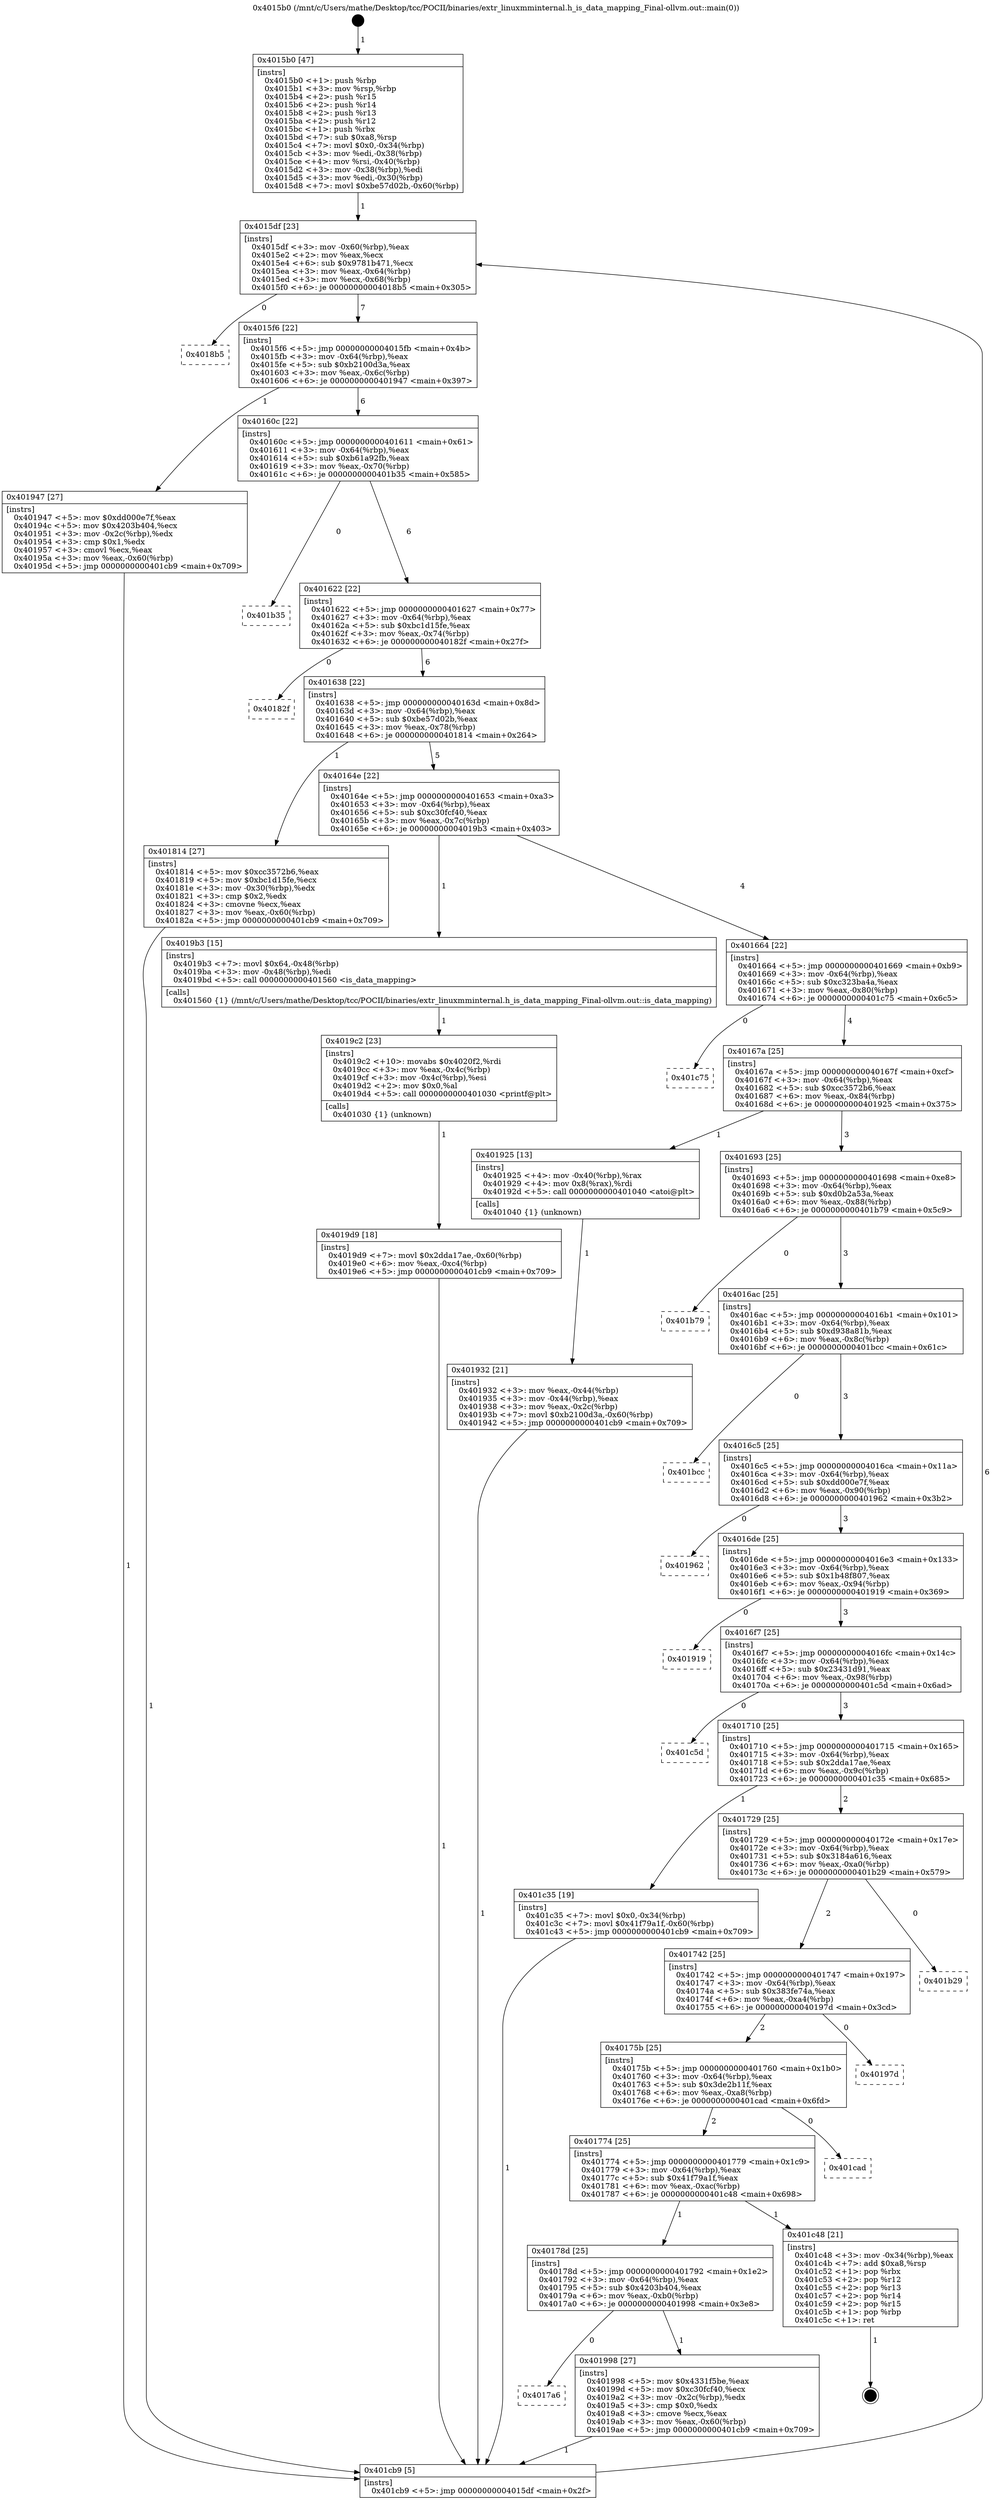 digraph "0x4015b0" {
  label = "0x4015b0 (/mnt/c/Users/mathe/Desktop/tcc/POCII/binaries/extr_linuxmminternal.h_is_data_mapping_Final-ollvm.out::main(0))"
  labelloc = "t"
  node[shape=record]

  Entry [label="",width=0.3,height=0.3,shape=circle,fillcolor=black,style=filled]
  "0x4015df" [label="{
     0x4015df [23]\l
     | [instrs]\l
     &nbsp;&nbsp;0x4015df \<+3\>: mov -0x60(%rbp),%eax\l
     &nbsp;&nbsp;0x4015e2 \<+2\>: mov %eax,%ecx\l
     &nbsp;&nbsp;0x4015e4 \<+6\>: sub $0x9781b471,%ecx\l
     &nbsp;&nbsp;0x4015ea \<+3\>: mov %eax,-0x64(%rbp)\l
     &nbsp;&nbsp;0x4015ed \<+3\>: mov %ecx,-0x68(%rbp)\l
     &nbsp;&nbsp;0x4015f0 \<+6\>: je 00000000004018b5 \<main+0x305\>\l
  }"]
  "0x4018b5" [label="{
     0x4018b5\l
  }", style=dashed]
  "0x4015f6" [label="{
     0x4015f6 [22]\l
     | [instrs]\l
     &nbsp;&nbsp;0x4015f6 \<+5\>: jmp 00000000004015fb \<main+0x4b\>\l
     &nbsp;&nbsp;0x4015fb \<+3\>: mov -0x64(%rbp),%eax\l
     &nbsp;&nbsp;0x4015fe \<+5\>: sub $0xb2100d3a,%eax\l
     &nbsp;&nbsp;0x401603 \<+3\>: mov %eax,-0x6c(%rbp)\l
     &nbsp;&nbsp;0x401606 \<+6\>: je 0000000000401947 \<main+0x397\>\l
  }"]
  Exit [label="",width=0.3,height=0.3,shape=circle,fillcolor=black,style=filled,peripheries=2]
  "0x401947" [label="{
     0x401947 [27]\l
     | [instrs]\l
     &nbsp;&nbsp;0x401947 \<+5\>: mov $0xdd000e7f,%eax\l
     &nbsp;&nbsp;0x40194c \<+5\>: mov $0x4203b404,%ecx\l
     &nbsp;&nbsp;0x401951 \<+3\>: mov -0x2c(%rbp),%edx\l
     &nbsp;&nbsp;0x401954 \<+3\>: cmp $0x1,%edx\l
     &nbsp;&nbsp;0x401957 \<+3\>: cmovl %ecx,%eax\l
     &nbsp;&nbsp;0x40195a \<+3\>: mov %eax,-0x60(%rbp)\l
     &nbsp;&nbsp;0x40195d \<+5\>: jmp 0000000000401cb9 \<main+0x709\>\l
  }"]
  "0x40160c" [label="{
     0x40160c [22]\l
     | [instrs]\l
     &nbsp;&nbsp;0x40160c \<+5\>: jmp 0000000000401611 \<main+0x61\>\l
     &nbsp;&nbsp;0x401611 \<+3\>: mov -0x64(%rbp),%eax\l
     &nbsp;&nbsp;0x401614 \<+5\>: sub $0xb61a92fb,%eax\l
     &nbsp;&nbsp;0x401619 \<+3\>: mov %eax,-0x70(%rbp)\l
     &nbsp;&nbsp;0x40161c \<+6\>: je 0000000000401b35 \<main+0x585\>\l
  }"]
  "0x4019d9" [label="{
     0x4019d9 [18]\l
     | [instrs]\l
     &nbsp;&nbsp;0x4019d9 \<+7\>: movl $0x2dda17ae,-0x60(%rbp)\l
     &nbsp;&nbsp;0x4019e0 \<+6\>: mov %eax,-0xc4(%rbp)\l
     &nbsp;&nbsp;0x4019e6 \<+5\>: jmp 0000000000401cb9 \<main+0x709\>\l
  }"]
  "0x401b35" [label="{
     0x401b35\l
  }", style=dashed]
  "0x401622" [label="{
     0x401622 [22]\l
     | [instrs]\l
     &nbsp;&nbsp;0x401622 \<+5\>: jmp 0000000000401627 \<main+0x77\>\l
     &nbsp;&nbsp;0x401627 \<+3\>: mov -0x64(%rbp),%eax\l
     &nbsp;&nbsp;0x40162a \<+5\>: sub $0xbc1d15fe,%eax\l
     &nbsp;&nbsp;0x40162f \<+3\>: mov %eax,-0x74(%rbp)\l
     &nbsp;&nbsp;0x401632 \<+6\>: je 000000000040182f \<main+0x27f\>\l
  }"]
  "0x4019c2" [label="{
     0x4019c2 [23]\l
     | [instrs]\l
     &nbsp;&nbsp;0x4019c2 \<+10\>: movabs $0x4020f2,%rdi\l
     &nbsp;&nbsp;0x4019cc \<+3\>: mov %eax,-0x4c(%rbp)\l
     &nbsp;&nbsp;0x4019cf \<+3\>: mov -0x4c(%rbp),%esi\l
     &nbsp;&nbsp;0x4019d2 \<+2\>: mov $0x0,%al\l
     &nbsp;&nbsp;0x4019d4 \<+5\>: call 0000000000401030 \<printf@plt\>\l
     | [calls]\l
     &nbsp;&nbsp;0x401030 \{1\} (unknown)\l
  }"]
  "0x40182f" [label="{
     0x40182f\l
  }", style=dashed]
  "0x401638" [label="{
     0x401638 [22]\l
     | [instrs]\l
     &nbsp;&nbsp;0x401638 \<+5\>: jmp 000000000040163d \<main+0x8d\>\l
     &nbsp;&nbsp;0x40163d \<+3\>: mov -0x64(%rbp),%eax\l
     &nbsp;&nbsp;0x401640 \<+5\>: sub $0xbe57d02b,%eax\l
     &nbsp;&nbsp;0x401645 \<+3\>: mov %eax,-0x78(%rbp)\l
     &nbsp;&nbsp;0x401648 \<+6\>: je 0000000000401814 \<main+0x264\>\l
  }"]
  "0x4017a6" [label="{
     0x4017a6\l
  }", style=dashed]
  "0x401814" [label="{
     0x401814 [27]\l
     | [instrs]\l
     &nbsp;&nbsp;0x401814 \<+5\>: mov $0xcc3572b6,%eax\l
     &nbsp;&nbsp;0x401819 \<+5\>: mov $0xbc1d15fe,%ecx\l
     &nbsp;&nbsp;0x40181e \<+3\>: mov -0x30(%rbp),%edx\l
     &nbsp;&nbsp;0x401821 \<+3\>: cmp $0x2,%edx\l
     &nbsp;&nbsp;0x401824 \<+3\>: cmovne %ecx,%eax\l
     &nbsp;&nbsp;0x401827 \<+3\>: mov %eax,-0x60(%rbp)\l
     &nbsp;&nbsp;0x40182a \<+5\>: jmp 0000000000401cb9 \<main+0x709\>\l
  }"]
  "0x40164e" [label="{
     0x40164e [22]\l
     | [instrs]\l
     &nbsp;&nbsp;0x40164e \<+5\>: jmp 0000000000401653 \<main+0xa3\>\l
     &nbsp;&nbsp;0x401653 \<+3\>: mov -0x64(%rbp),%eax\l
     &nbsp;&nbsp;0x401656 \<+5\>: sub $0xc30fcf40,%eax\l
     &nbsp;&nbsp;0x40165b \<+3\>: mov %eax,-0x7c(%rbp)\l
     &nbsp;&nbsp;0x40165e \<+6\>: je 00000000004019b3 \<main+0x403\>\l
  }"]
  "0x401cb9" [label="{
     0x401cb9 [5]\l
     | [instrs]\l
     &nbsp;&nbsp;0x401cb9 \<+5\>: jmp 00000000004015df \<main+0x2f\>\l
  }"]
  "0x4015b0" [label="{
     0x4015b0 [47]\l
     | [instrs]\l
     &nbsp;&nbsp;0x4015b0 \<+1\>: push %rbp\l
     &nbsp;&nbsp;0x4015b1 \<+3\>: mov %rsp,%rbp\l
     &nbsp;&nbsp;0x4015b4 \<+2\>: push %r15\l
     &nbsp;&nbsp;0x4015b6 \<+2\>: push %r14\l
     &nbsp;&nbsp;0x4015b8 \<+2\>: push %r13\l
     &nbsp;&nbsp;0x4015ba \<+2\>: push %r12\l
     &nbsp;&nbsp;0x4015bc \<+1\>: push %rbx\l
     &nbsp;&nbsp;0x4015bd \<+7\>: sub $0xa8,%rsp\l
     &nbsp;&nbsp;0x4015c4 \<+7\>: movl $0x0,-0x34(%rbp)\l
     &nbsp;&nbsp;0x4015cb \<+3\>: mov %edi,-0x38(%rbp)\l
     &nbsp;&nbsp;0x4015ce \<+4\>: mov %rsi,-0x40(%rbp)\l
     &nbsp;&nbsp;0x4015d2 \<+3\>: mov -0x38(%rbp),%edi\l
     &nbsp;&nbsp;0x4015d5 \<+3\>: mov %edi,-0x30(%rbp)\l
     &nbsp;&nbsp;0x4015d8 \<+7\>: movl $0xbe57d02b,-0x60(%rbp)\l
  }"]
  "0x401998" [label="{
     0x401998 [27]\l
     | [instrs]\l
     &nbsp;&nbsp;0x401998 \<+5\>: mov $0x4331f5be,%eax\l
     &nbsp;&nbsp;0x40199d \<+5\>: mov $0xc30fcf40,%ecx\l
     &nbsp;&nbsp;0x4019a2 \<+3\>: mov -0x2c(%rbp),%edx\l
     &nbsp;&nbsp;0x4019a5 \<+3\>: cmp $0x0,%edx\l
     &nbsp;&nbsp;0x4019a8 \<+3\>: cmove %ecx,%eax\l
     &nbsp;&nbsp;0x4019ab \<+3\>: mov %eax,-0x60(%rbp)\l
     &nbsp;&nbsp;0x4019ae \<+5\>: jmp 0000000000401cb9 \<main+0x709\>\l
  }"]
  "0x4019b3" [label="{
     0x4019b3 [15]\l
     | [instrs]\l
     &nbsp;&nbsp;0x4019b3 \<+7\>: movl $0x64,-0x48(%rbp)\l
     &nbsp;&nbsp;0x4019ba \<+3\>: mov -0x48(%rbp),%edi\l
     &nbsp;&nbsp;0x4019bd \<+5\>: call 0000000000401560 \<is_data_mapping\>\l
     | [calls]\l
     &nbsp;&nbsp;0x401560 \{1\} (/mnt/c/Users/mathe/Desktop/tcc/POCII/binaries/extr_linuxmminternal.h_is_data_mapping_Final-ollvm.out::is_data_mapping)\l
  }"]
  "0x401664" [label="{
     0x401664 [22]\l
     | [instrs]\l
     &nbsp;&nbsp;0x401664 \<+5\>: jmp 0000000000401669 \<main+0xb9\>\l
     &nbsp;&nbsp;0x401669 \<+3\>: mov -0x64(%rbp),%eax\l
     &nbsp;&nbsp;0x40166c \<+5\>: sub $0xc323ba4a,%eax\l
     &nbsp;&nbsp;0x401671 \<+3\>: mov %eax,-0x80(%rbp)\l
     &nbsp;&nbsp;0x401674 \<+6\>: je 0000000000401c75 \<main+0x6c5\>\l
  }"]
  "0x40178d" [label="{
     0x40178d [25]\l
     | [instrs]\l
     &nbsp;&nbsp;0x40178d \<+5\>: jmp 0000000000401792 \<main+0x1e2\>\l
     &nbsp;&nbsp;0x401792 \<+3\>: mov -0x64(%rbp),%eax\l
     &nbsp;&nbsp;0x401795 \<+5\>: sub $0x4203b404,%eax\l
     &nbsp;&nbsp;0x40179a \<+6\>: mov %eax,-0xb0(%rbp)\l
     &nbsp;&nbsp;0x4017a0 \<+6\>: je 0000000000401998 \<main+0x3e8\>\l
  }"]
  "0x401c75" [label="{
     0x401c75\l
  }", style=dashed]
  "0x40167a" [label="{
     0x40167a [25]\l
     | [instrs]\l
     &nbsp;&nbsp;0x40167a \<+5\>: jmp 000000000040167f \<main+0xcf\>\l
     &nbsp;&nbsp;0x40167f \<+3\>: mov -0x64(%rbp),%eax\l
     &nbsp;&nbsp;0x401682 \<+5\>: sub $0xcc3572b6,%eax\l
     &nbsp;&nbsp;0x401687 \<+6\>: mov %eax,-0x84(%rbp)\l
     &nbsp;&nbsp;0x40168d \<+6\>: je 0000000000401925 \<main+0x375\>\l
  }"]
  "0x401c48" [label="{
     0x401c48 [21]\l
     | [instrs]\l
     &nbsp;&nbsp;0x401c48 \<+3\>: mov -0x34(%rbp),%eax\l
     &nbsp;&nbsp;0x401c4b \<+7\>: add $0xa8,%rsp\l
     &nbsp;&nbsp;0x401c52 \<+1\>: pop %rbx\l
     &nbsp;&nbsp;0x401c53 \<+2\>: pop %r12\l
     &nbsp;&nbsp;0x401c55 \<+2\>: pop %r13\l
     &nbsp;&nbsp;0x401c57 \<+2\>: pop %r14\l
     &nbsp;&nbsp;0x401c59 \<+2\>: pop %r15\l
     &nbsp;&nbsp;0x401c5b \<+1\>: pop %rbp\l
     &nbsp;&nbsp;0x401c5c \<+1\>: ret\l
  }"]
  "0x401925" [label="{
     0x401925 [13]\l
     | [instrs]\l
     &nbsp;&nbsp;0x401925 \<+4\>: mov -0x40(%rbp),%rax\l
     &nbsp;&nbsp;0x401929 \<+4\>: mov 0x8(%rax),%rdi\l
     &nbsp;&nbsp;0x40192d \<+5\>: call 0000000000401040 \<atoi@plt\>\l
     | [calls]\l
     &nbsp;&nbsp;0x401040 \{1\} (unknown)\l
  }"]
  "0x401693" [label="{
     0x401693 [25]\l
     | [instrs]\l
     &nbsp;&nbsp;0x401693 \<+5\>: jmp 0000000000401698 \<main+0xe8\>\l
     &nbsp;&nbsp;0x401698 \<+3\>: mov -0x64(%rbp),%eax\l
     &nbsp;&nbsp;0x40169b \<+5\>: sub $0xd0b2a53a,%eax\l
     &nbsp;&nbsp;0x4016a0 \<+6\>: mov %eax,-0x88(%rbp)\l
     &nbsp;&nbsp;0x4016a6 \<+6\>: je 0000000000401b79 \<main+0x5c9\>\l
  }"]
  "0x401932" [label="{
     0x401932 [21]\l
     | [instrs]\l
     &nbsp;&nbsp;0x401932 \<+3\>: mov %eax,-0x44(%rbp)\l
     &nbsp;&nbsp;0x401935 \<+3\>: mov -0x44(%rbp),%eax\l
     &nbsp;&nbsp;0x401938 \<+3\>: mov %eax,-0x2c(%rbp)\l
     &nbsp;&nbsp;0x40193b \<+7\>: movl $0xb2100d3a,-0x60(%rbp)\l
     &nbsp;&nbsp;0x401942 \<+5\>: jmp 0000000000401cb9 \<main+0x709\>\l
  }"]
  "0x401774" [label="{
     0x401774 [25]\l
     | [instrs]\l
     &nbsp;&nbsp;0x401774 \<+5\>: jmp 0000000000401779 \<main+0x1c9\>\l
     &nbsp;&nbsp;0x401779 \<+3\>: mov -0x64(%rbp),%eax\l
     &nbsp;&nbsp;0x40177c \<+5\>: sub $0x41f79a1f,%eax\l
     &nbsp;&nbsp;0x401781 \<+6\>: mov %eax,-0xac(%rbp)\l
     &nbsp;&nbsp;0x401787 \<+6\>: je 0000000000401c48 \<main+0x698\>\l
  }"]
  "0x401b79" [label="{
     0x401b79\l
  }", style=dashed]
  "0x4016ac" [label="{
     0x4016ac [25]\l
     | [instrs]\l
     &nbsp;&nbsp;0x4016ac \<+5\>: jmp 00000000004016b1 \<main+0x101\>\l
     &nbsp;&nbsp;0x4016b1 \<+3\>: mov -0x64(%rbp),%eax\l
     &nbsp;&nbsp;0x4016b4 \<+5\>: sub $0xd938a81b,%eax\l
     &nbsp;&nbsp;0x4016b9 \<+6\>: mov %eax,-0x8c(%rbp)\l
     &nbsp;&nbsp;0x4016bf \<+6\>: je 0000000000401bcc \<main+0x61c\>\l
  }"]
  "0x401cad" [label="{
     0x401cad\l
  }", style=dashed]
  "0x401bcc" [label="{
     0x401bcc\l
  }", style=dashed]
  "0x4016c5" [label="{
     0x4016c5 [25]\l
     | [instrs]\l
     &nbsp;&nbsp;0x4016c5 \<+5\>: jmp 00000000004016ca \<main+0x11a\>\l
     &nbsp;&nbsp;0x4016ca \<+3\>: mov -0x64(%rbp),%eax\l
     &nbsp;&nbsp;0x4016cd \<+5\>: sub $0xdd000e7f,%eax\l
     &nbsp;&nbsp;0x4016d2 \<+6\>: mov %eax,-0x90(%rbp)\l
     &nbsp;&nbsp;0x4016d8 \<+6\>: je 0000000000401962 \<main+0x3b2\>\l
  }"]
  "0x40175b" [label="{
     0x40175b [25]\l
     | [instrs]\l
     &nbsp;&nbsp;0x40175b \<+5\>: jmp 0000000000401760 \<main+0x1b0\>\l
     &nbsp;&nbsp;0x401760 \<+3\>: mov -0x64(%rbp),%eax\l
     &nbsp;&nbsp;0x401763 \<+5\>: sub $0x3de2b11f,%eax\l
     &nbsp;&nbsp;0x401768 \<+6\>: mov %eax,-0xa8(%rbp)\l
     &nbsp;&nbsp;0x40176e \<+6\>: je 0000000000401cad \<main+0x6fd\>\l
  }"]
  "0x401962" [label="{
     0x401962\l
  }", style=dashed]
  "0x4016de" [label="{
     0x4016de [25]\l
     | [instrs]\l
     &nbsp;&nbsp;0x4016de \<+5\>: jmp 00000000004016e3 \<main+0x133\>\l
     &nbsp;&nbsp;0x4016e3 \<+3\>: mov -0x64(%rbp),%eax\l
     &nbsp;&nbsp;0x4016e6 \<+5\>: sub $0x1b48f807,%eax\l
     &nbsp;&nbsp;0x4016eb \<+6\>: mov %eax,-0x94(%rbp)\l
     &nbsp;&nbsp;0x4016f1 \<+6\>: je 0000000000401919 \<main+0x369\>\l
  }"]
  "0x40197d" [label="{
     0x40197d\l
  }", style=dashed]
  "0x401919" [label="{
     0x401919\l
  }", style=dashed]
  "0x4016f7" [label="{
     0x4016f7 [25]\l
     | [instrs]\l
     &nbsp;&nbsp;0x4016f7 \<+5\>: jmp 00000000004016fc \<main+0x14c\>\l
     &nbsp;&nbsp;0x4016fc \<+3\>: mov -0x64(%rbp),%eax\l
     &nbsp;&nbsp;0x4016ff \<+5\>: sub $0x23431d91,%eax\l
     &nbsp;&nbsp;0x401704 \<+6\>: mov %eax,-0x98(%rbp)\l
     &nbsp;&nbsp;0x40170a \<+6\>: je 0000000000401c5d \<main+0x6ad\>\l
  }"]
  "0x401742" [label="{
     0x401742 [25]\l
     | [instrs]\l
     &nbsp;&nbsp;0x401742 \<+5\>: jmp 0000000000401747 \<main+0x197\>\l
     &nbsp;&nbsp;0x401747 \<+3\>: mov -0x64(%rbp),%eax\l
     &nbsp;&nbsp;0x40174a \<+5\>: sub $0x383fe74a,%eax\l
     &nbsp;&nbsp;0x40174f \<+6\>: mov %eax,-0xa4(%rbp)\l
     &nbsp;&nbsp;0x401755 \<+6\>: je 000000000040197d \<main+0x3cd\>\l
  }"]
  "0x401c5d" [label="{
     0x401c5d\l
  }", style=dashed]
  "0x401710" [label="{
     0x401710 [25]\l
     | [instrs]\l
     &nbsp;&nbsp;0x401710 \<+5\>: jmp 0000000000401715 \<main+0x165\>\l
     &nbsp;&nbsp;0x401715 \<+3\>: mov -0x64(%rbp),%eax\l
     &nbsp;&nbsp;0x401718 \<+5\>: sub $0x2dda17ae,%eax\l
     &nbsp;&nbsp;0x40171d \<+6\>: mov %eax,-0x9c(%rbp)\l
     &nbsp;&nbsp;0x401723 \<+6\>: je 0000000000401c35 \<main+0x685\>\l
  }"]
  "0x401b29" [label="{
     0x401b29\l
  }", style=dashed]
  "0x401c35" [label="{
     0x401c35 [19]\l
     | [instrs]\l
     &nbsp;&nbsp;0x401c35 \<+7\>: movl $0x0,-0x34(%rbp)\l
     &nbsp;&nbsp;0x401c3c \<+7\>: movl $0x41f79a1f,-0x60(%rbp)\l
     &nbsp;&nbsp;0x401c43 \<+5\>: jmp 0000000000401cb9 \<main+0x709\>\l
  }"]
  "0x401729" [label="{
     0x401729 [25]\l
     | [instrs]\l
     &nbsp;&nbsp;0x401729 \<+5\>: jmp 000000000040172e \<main+0x17e\>\l
     &nbsp;&nbsp;0x40172e \<+3\>: mov -0x64(%rbp),%eax\l
     &nbsp;&nbsp;0x401731 \<+5\>: sub $0x3184a616,%eax\l
     &nbsp;&nbsp;0x401736 \<+6\>: mov %eax,-0xa0(%rbp)\l
     &nbsp;&nbsp;0x40173c \<+6\>: je 0000000000401b29 \<main+0x579\>\l
  }"]
  Entry -> "0x4015b0" [label=" 1"]
  "0x4015df" -> "0x4018b5" [label=" 0"]
  "0x4015df" -> "0x4015f6" [label=" 7"]
  "0x401c48" -> Exit [label=" 1"]
  "0x4015f6" -> "0x401947" [label=" 1"]
  "0x4015f6" -> "0x40160c" [label=" 6"]
  "0x401c35" -> "0x401cb9" [label=" 1"]
  "0x40160c" -> "0x401b35" [label=" 0"]
  "0x40160c" -> "0x401622" [label=" 6"]
  "0x4019d9" -> "0x401cb9" [label=" 1"]
  "0x401622" -> "0x40182f" [label=" 0"]
  "0x401622" -> "0x401638" [label=" 6"]
  "0x4019c2" -> "0x4019d9" [label=" 1"]
  "0x401638" -> "0x401814" [label=" 1"]
  "0x401638" -> "0x40164e" [label=" 5"]
  "0x401814" -> "0x401cb9" [label=" 1"]
  "0x4015b0" -> "0x4015df" [label=" 1"]
  "0x401cb9" -> "0x4015df" [label=" 6"]
  "0x4019b3" -> "0x4019c2" [label=" 1"]
  "0x40164e" -> "0x4019b3" [label=" 1"]
  "0x40164e" -> "0x401664" [label=" 4"]
  "0x401998" -> "0x401cb9" [label=" 1"]
  "0x401664" -> "0x401c75" [label=" 0"]
  "0x401664" -> "0x40167a" [label=" 4"]
  "0x40178d" -> "0x401998" [label=" 1"]
  "0x40167a" -> "0x401925" [label=" 1"]
  "0x40167a" -> "0x401693" [label=" 3"]
  "0x401925" -> "0x401932" [label=" 1"]
  "0x401932" -> "0x401cb9" [label=" 1"]
  "0x401947" -> "0x401cb9" [label=" 1"]
  "0x40178d" -> "0x4017a6" [label=" 0"]
  "0x401693" -> "0x401b79" [label=" 0"]
  "0x401693" -> "0x4016ac" [label=" 3"]
  "0x401774" -> "0x401c48" [label=" 1"]
  "0x4016ac" -> "0x401bcc" [label=" 0"]
  "0x4016ac" -> "0x4016c5" [label=" 3"]
  "0x401774" -> "0x40178d" [label=" 1"]
  "0x4016c5" -> "0x401962" [label=" 0"]
  "0x4016c5" -> "0x4016de" [label=" 3"]
  "0x40175b" -> "0x401cad" [label=" 0"]
  "0x4016de" -> "0x401919" [label=" 0"]
  "0x4016de" -> "0x4016f7" [label=" 3"]
  "0x40175b" -> "0x401774" [label=" 2"]
  "0x4016f7" -> "0x401c5d" [label=" 0"]
  "0x4016f7" -> "0x401710" [label=" 3"]
  "0x401742" -> "0x40197d" [label=" 0"]
  "0x401710" -> "0x401c35" [label=" 1"]
  "0x401710" -> "0x401729" [label=" 2"]
  "0x401742" -> "0x40175b" [label=" 2"]
  "0x401729" -> "0x401b29" [label=" 0"]
  "0x401729" -> "0x401742" [label=" 2"]
}
